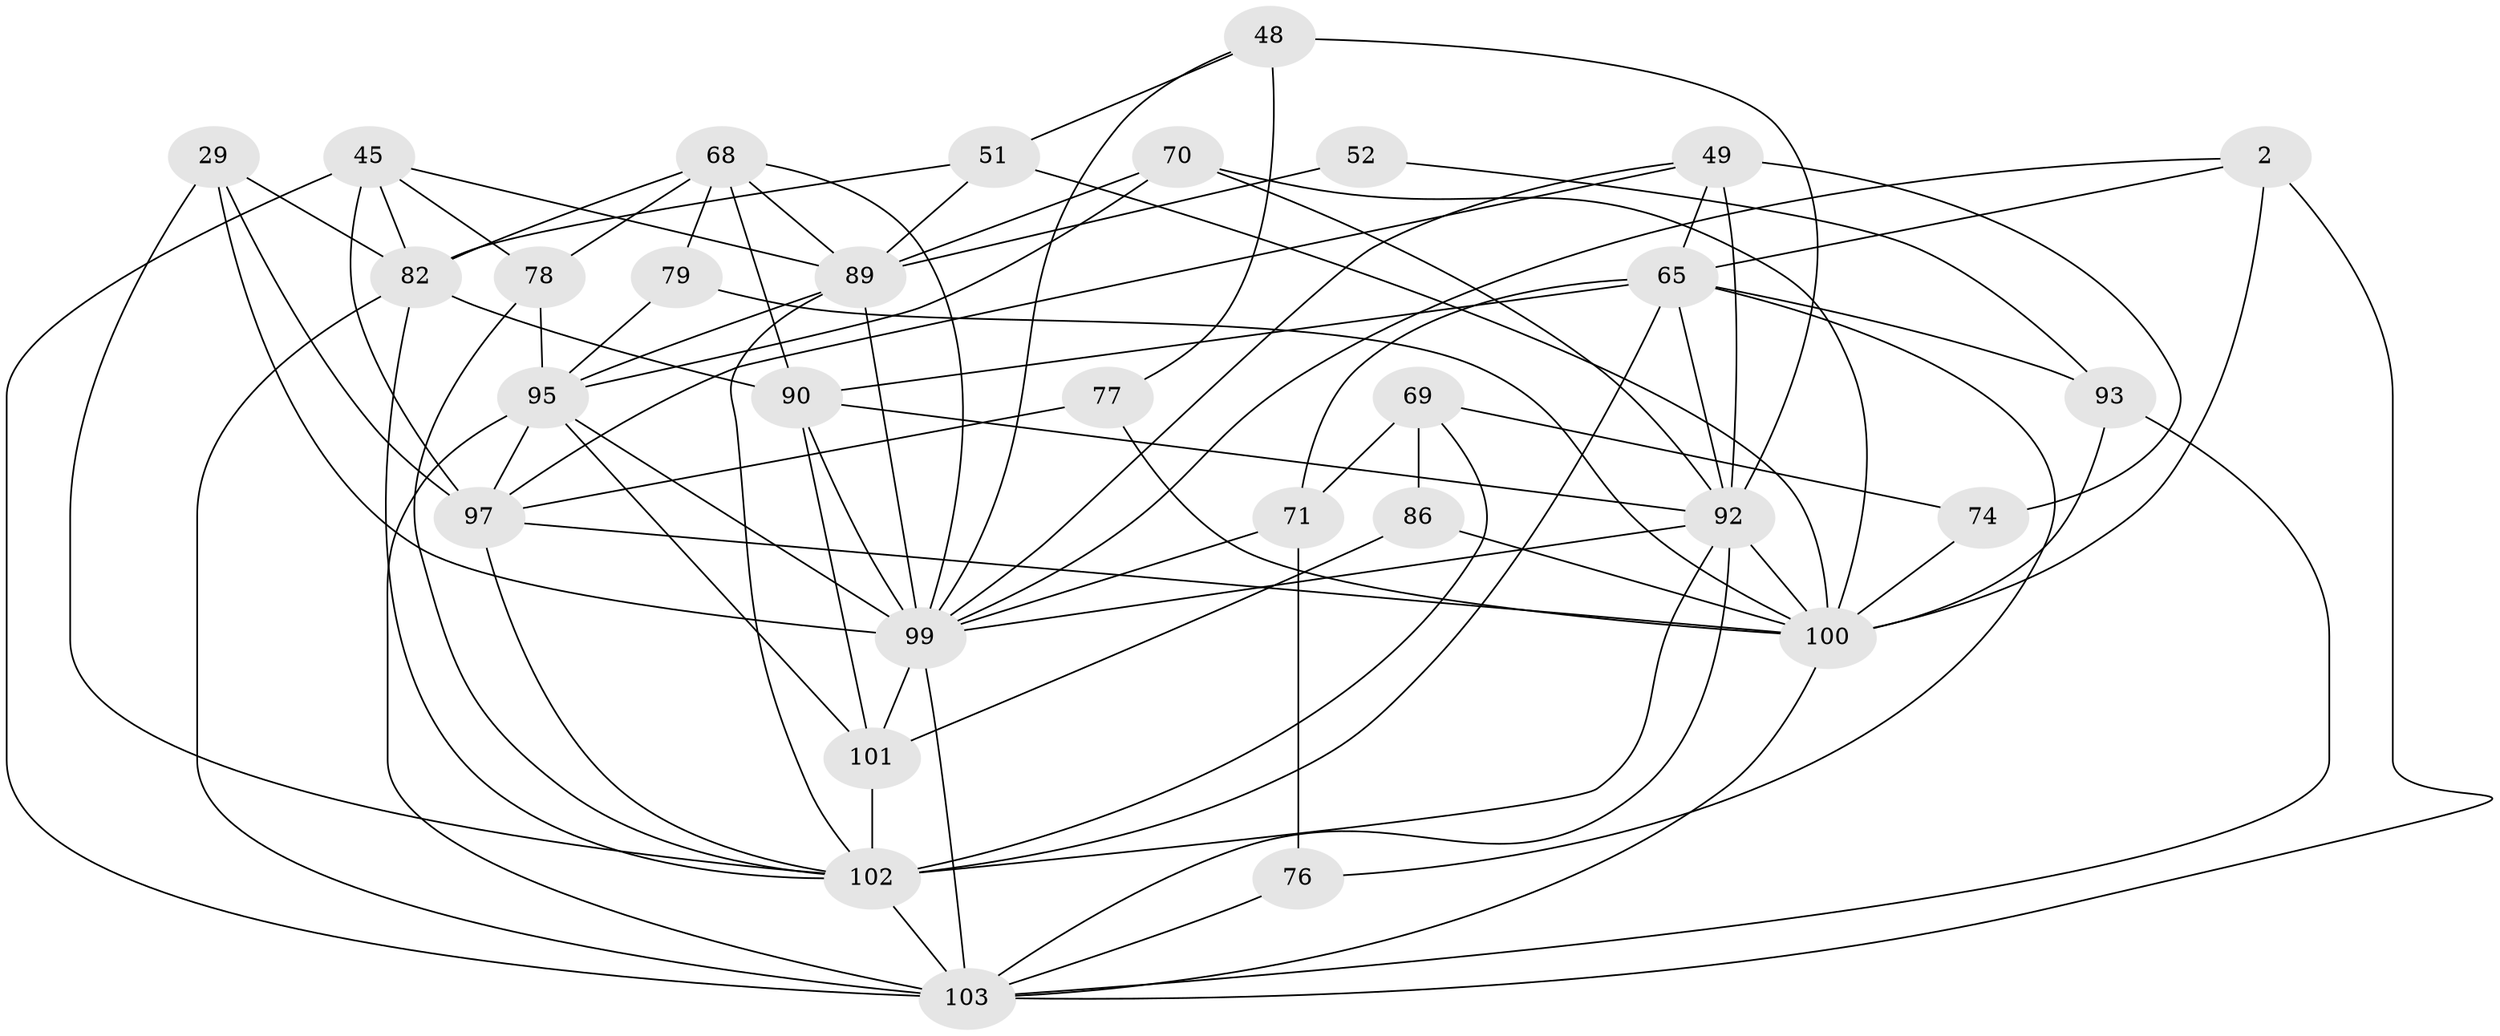 // original degree distribution, {4: 1.0}
// Generated by graph-tools (version 1.1) at 2025/04/03/04/25 22:04:09]
// undirected, 30 vertices, 85 edges
graph export_dot {
graph [start="1"]
  node [color=gray90,style=filled];
  2 [super="+1"];
  29 [super="+22"];
  45 [super="+38"];
  48 [super="+7"];
  49 [super="+24"];
  51 [super="+26"];
  52;
  65 [super="+57"];
  68 [super="+60"];
  69;
  70;
  71;
  74;
  76 [super="+23"];
  77;
  78;
  79;
  82 [super="+43"];
  86;
  89 [super="+35+62"];
  90 [super="+41+47"];
  92 [super="+80+88+66"];
  93;
  95 [super="+91+81"];
  97 [super="+12+73+83"];
  99 [super="+59+98"];
  100 [super="+9+34+85+33"];
  101 [super="+94"];
  102 [super="+56+75+63"];
  103 [super="+67+53+96"];
  2 -- 65;
  2 -- 100 [weight=3];
  2 -- 99;
  2 -- 103;
  29 -- 97 [weight=2];
  29 -- 82;
  29 -- 102;
  29 -- 99 [weight=2];
  45 -- 82 [weight=2];
  45 -- 89;
  45 -- 97;
  45 -- 78;
  45 -- 103 [weight=3];
  48 -- 51;
  48 -- 77 [weight=2];
  48 -- 92 [weight=2];
  48 -- 99;
  49 -- 74 [weight=2];
  49 -- 97;
  49 -- 65;
  49 -- 92;
  49 -- 99;
  51 -- 82;
  51 -- 100 [weight=3];
  51 -- 89;
  52 -- 89 [weight=3];
  52 -- 93;
  65 -- 90 [weight=2];
  65 -- 71;
  65 -- 76;
  65 -- 93;
  65 -- 92;
  65 -- 102 [weight=2];
  68 -- 82;
  68 -- 79;
  68 -- 99;
  68 -- 89;
  68 -- 90;
  68 -- 78;
  69 -- 71;
  69 -- 74;
  69 -- 86;
  69 -- 102;
  70 -- 89;
  70 -- 92;
  70 -- 100;
  70 -- 95;
  71 -- 76;
  71 -- 99;
  74 -- 100;
  76 -- 103 [weight=4];
  77 -- 100;
  77 -- 97;
  78 -- 102;
  78 -- 95;
  79 -- 100 [weight=2];
  79 -- 95;
  82 -- 102;
  82 -- 90;
  82 -- 103;
  86 -- 100 [weight=2];
  86 -- 101;
  89 -- 102;
  89 -- 95;
  89 -- 99 [weight=3];
  90 -- 92;
  90 -- 99;
  90 -- 101 [weight=2];
  92 -- 100 [weight=4];
  92 -- 102 [weight=3];
  92 -- 99 [weight=4];
  92 -- 103;
  93 -- 100;
  93 -- 103;
  95 -- 97 [weight=3];
  95 -- 101;
  95 -- 103 [weight=4];
  95 -- 99 [weight=4];
  97 -- 100;
  97 -- 102;
  99 -- 103 [weight=3];
  99 -- 101 [weight=2];
  100 -- 103 [weight=3];
  101 -- 102 [weight=2];
  102 -- 103 [weight=3];
}
